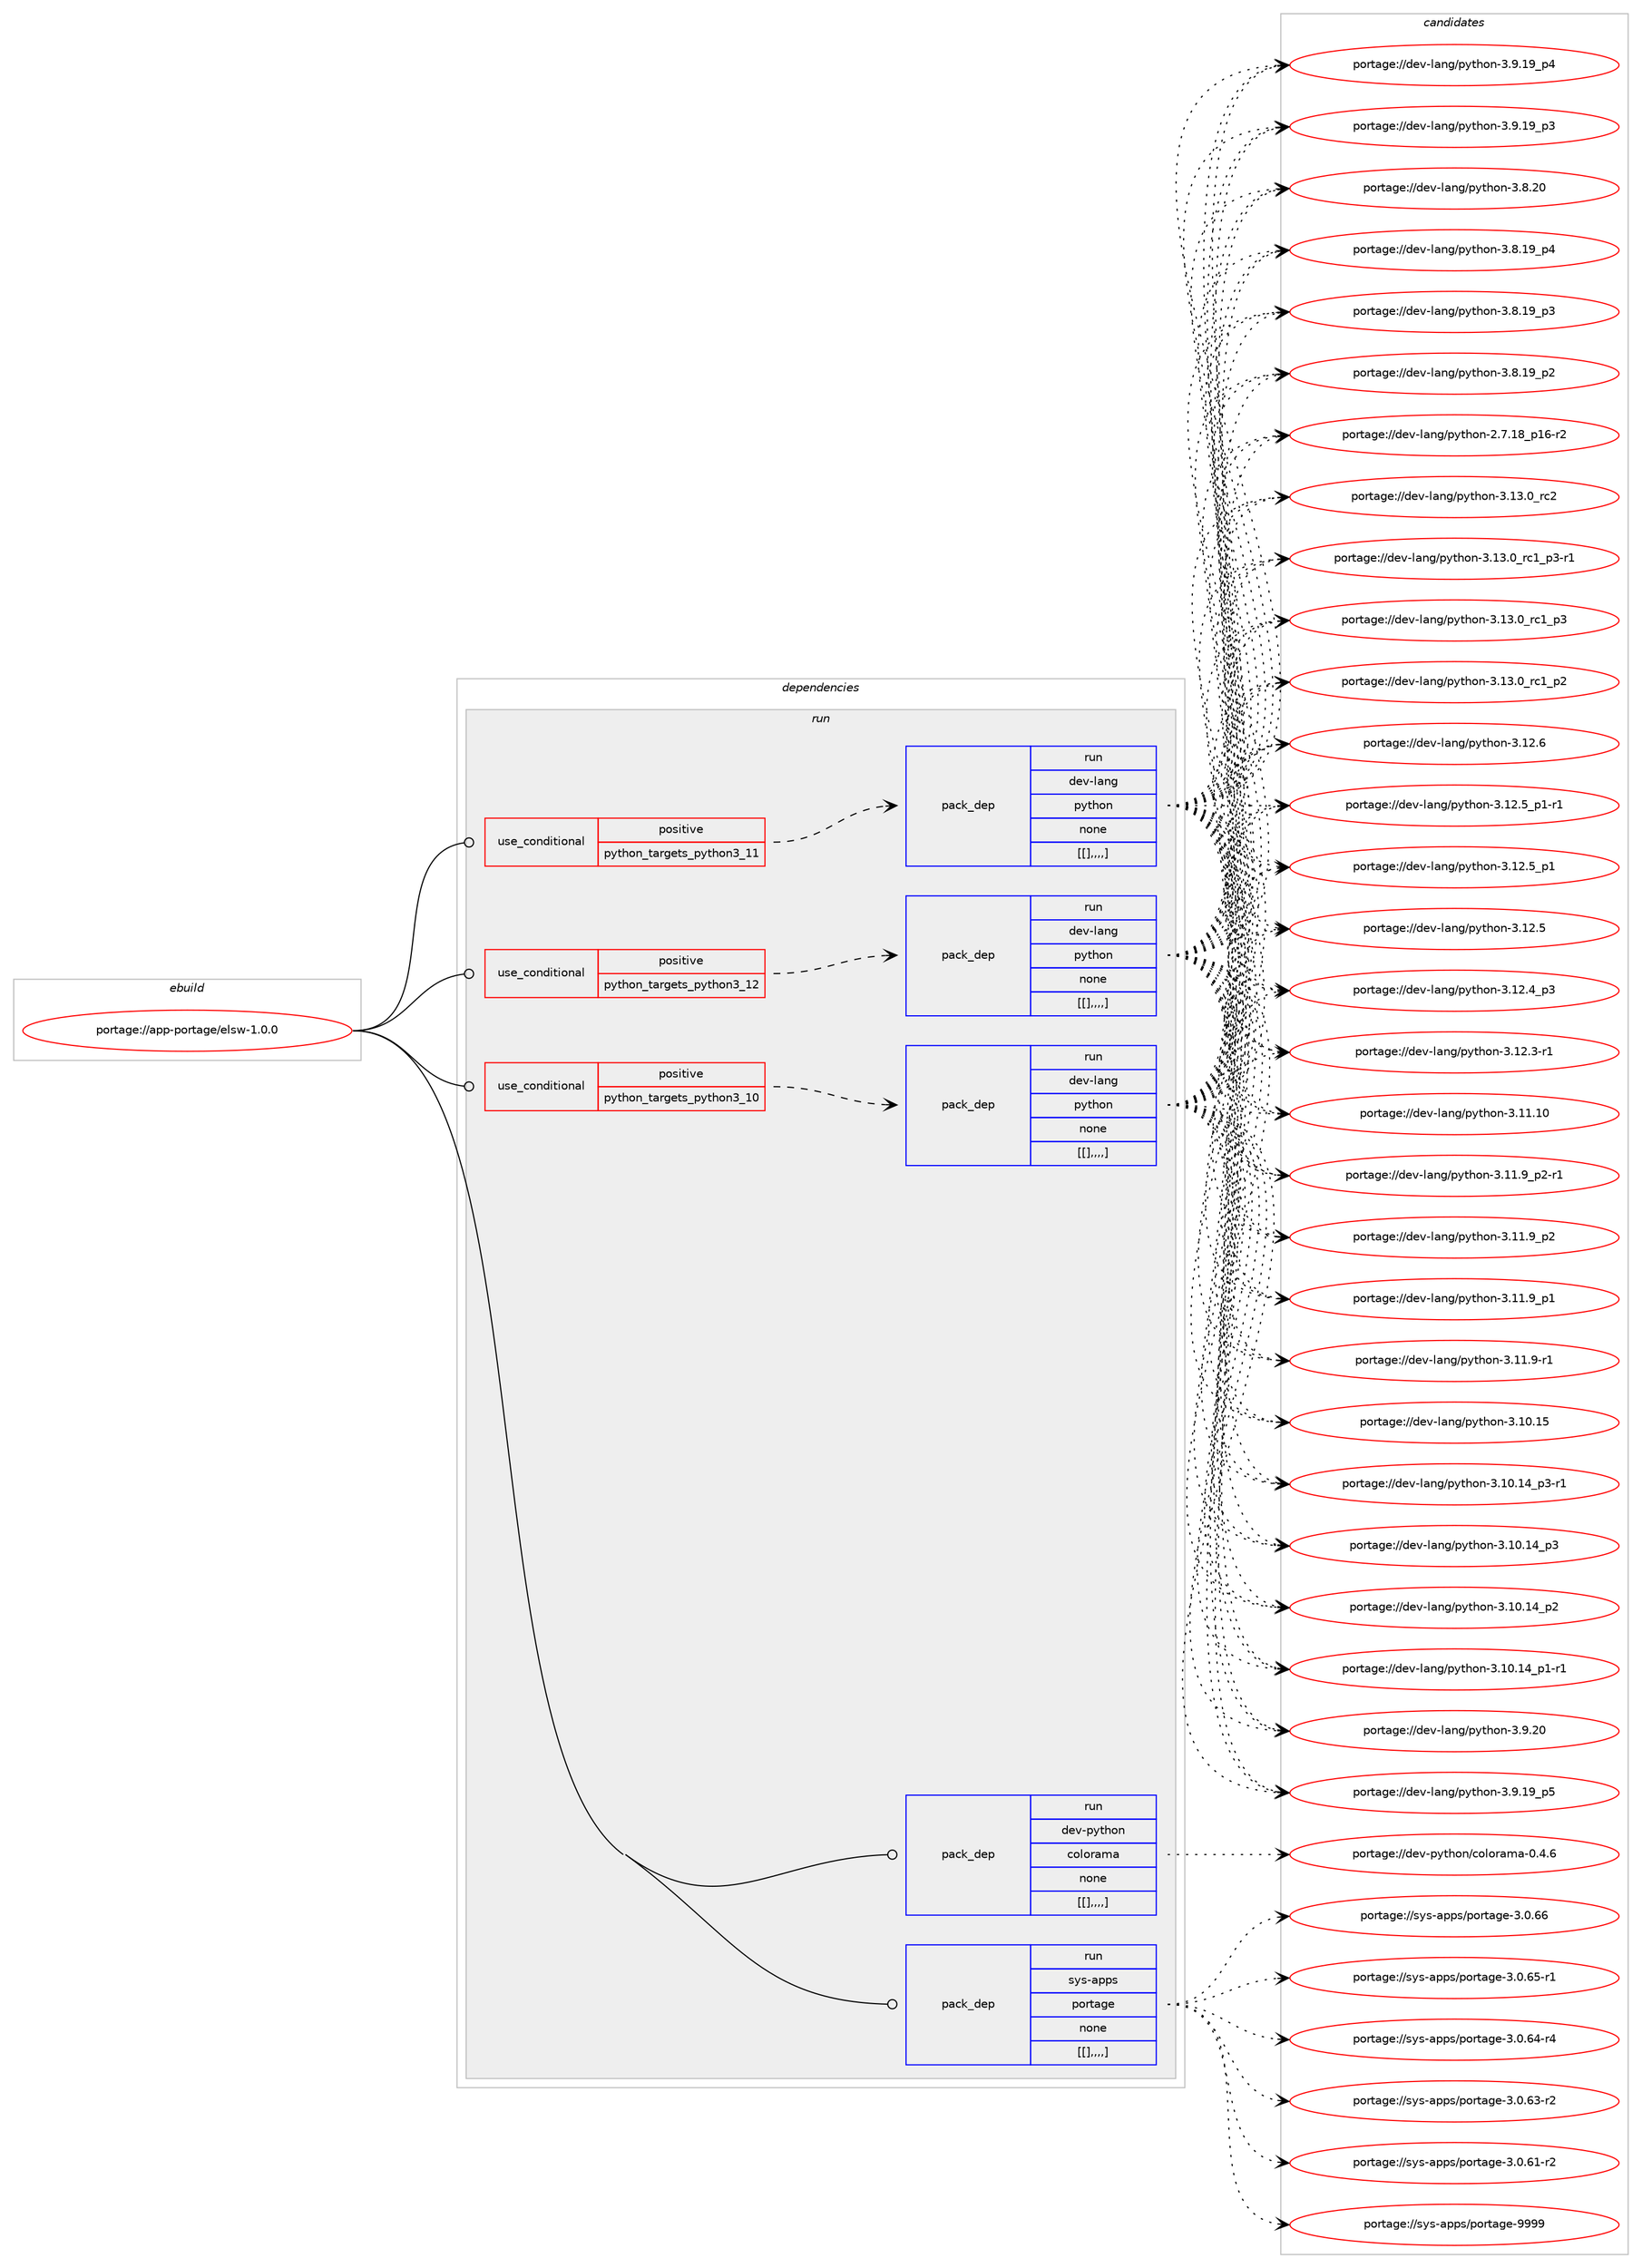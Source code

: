 digraph prolog {

# *************
# Graph options
# *************

newrank=true;
concentrate=true;
compound=true;
graph [rankdir=LR,fontname=Helvetica,fontsize=10,ranksep=1.5];#, ranksep=2.5, nodesep=0.2];
edge  [arrowhead=vee];
node  [fontname=Helvetica,fontsize=10];

# **********
# The ebuild
# **********

subgraph cluster_leftcol {
color=gray;
label=<<i>ebuild</i>>;
id [label="portage://app-portage/elsw-1.0.0", color=red, width=4, href="../app-portage/elsw-1.0.0.svg"];
}

# ****************
# The dependencies
# ****************

subgraph cluster_midcol {
color=gray;
label=<<i>dependencies</i>>;
subgraph cluster_compile {
fillcolor="#eeeeee";
style=filled;
label=<<i>compile</i>>;
}
subgraph cluster_compileandrun {
fillcolor="#eeeeee";
style=filled;
label=<<i>compile and run</i>>;
}
subgraph cluster_run {
fillcolor="#eeeeee";
style=filled;
label=<<i>run</i>>;
subgraph cond14179 {
dependency50857 [label=<<TABLE BORDER="0" CELLBORDER="1" CELLSPACING="0" CELLPADDING="4"><TR><TD ROWSPAN="3" CELLPADDING="10">use_conditional</TD></TR><TR><TD>positive</TD></TR><TR><TD>python_targets_python3_10</TD></TR></TABLE>>, shape=none, color=red];
subgraph pack36218 {
dependency50858 [label=<<TABLE BORDER="0" CELLBORDER="1" CELLSPACING="0" CELLPADDING="4" WIDTH="220"><TR><TD ROWSPAN="6" CELLPADDING="30">pack_dep</TD></TR><TR><TD WIDTH="110">run</TD></TR><TR><TD>dev-lang</TD></TR><TR><TD>python</TD></TR><TR><TD>none</TD></TR><TR><TD>[[],,,,]</TD></TR></TABLE>>, shape=none, color=blue];
}
dependency50857:e -> dependency50858:w [weight=20,style="dashed",arrowhead="vee"];
}
id:e -> dependency50857:w [weight=20,style="solid",arrowhead="odot"];
subgraph cond14180 {
dependency50859 [label=<<TABLE BORDER="0" CELLBORDER="1" CELLSPACING="0" CELLPADDING="4"><TR><TD ROWSPAN="3" CELLPADDING="10">use_conditional</TD></TR><TR><TD>positive</TD></TR><TR><TD>python_targets_python3_11</TD></TR></TABLE>>, shape=none, color=red];
subgraph pack36219 {
dependency50860 [label=<<TABLE BORDER="0" CELLBORDER="1" CELLSPACING="0" CELLPADDING="4" WIDTH="220"><TR><TD ROWSPAN="6" CELLPADDING="30">pack_dep</TD></TR><TR><TD WIDTH="110">run</TD></TR><TR><TD>dev-lang</TD></TR><TR><TD>python</TD></TR><TR><TD>none</TD></TR><TR><TD>[[],,,,]</TD></TR></TABLE>>, shape=none, color=blue];
}
dependency50859:e -> dependency50860:w [weight=20,style="dashed",arrowhead="vee"];
}
id:e -> dependency50859:w [weight=20,style="solid",arrowhead="odot"];
subgraph cond14181 {
dependency50861 [label=<<TABLE BORDER="0" CELLBORDER="1" CELLSPACING="0" CELLPADDING="4"><TR><TD ROWSPAN="3" CELLPADDING="10">use_conditional</TD></TR><TR><TD>positive</TD></TR><TR><TD>python_targets_python3_12</TD></TR></TABLE>>, shape=none, color=red];
subgraph pack36220 {
dependency50862 [label=<<TABLE BORDER="0" CELLBORDER="1" CELLSPACING="0" CELLPADDING="4" WIDTH="220"><TR><TD ROWSPAN="6" CELLPADDING="30">pack_dep</TD></TR><TR><TD WIDTH="110">run</TD></TR><TR><TD>dev-lang</TD></TR><TR><TD>python</TD></TR><TR><TD>none</TD></TR><TR><TD>[[],,,,]</TD></TR></TABLE>>, shape=none, color=blue];
}
dependency50861:e -> dependency50862:w [weight=20,style="dashed",arrowhead="vee"];
}
id:e -> dependency50861:w [weight=20,style="solid",arrowhead="odot"];
subgraph pack36221 {
dependency50863 [label=<<TABLE BORDER="0" CELLBORDER="1" CELLSPACING="0" CELLPADDING="4" WIDTH="220"><TR><TD ROWSPAN="6" CELLPADDING="30">pack_dep</TD></TR><TR><TD WIDTH="110">run</TD></TR><TR><TD>dev-python</TD></TR><TR><TD>colorama</TD></TR><TR><TD>none</TD></TR><TR><TD>[[],,,,]</TD></TR></TABLE>>, shape=none, color=blue];
}
id:e -> dependency50863:w [weight=20,style="solid",arrowhead="odot"];
subgraph pack36222 {
dependency50864 [label=<<TABLE BORDER="0" CELLBORDER="1" CELLSPACING="0" CELLPADDING="4" WIDTH="220"><TR><TD ROWSPAN="6" CELLPADDING="30">pack_dep</TD></TR><TR><TD WIDTH="110">run</TD></TR><TR><TD>sys-apps</TD></TR><TR><TD>portage</TD></TR><TR><TD>none</TD></TR><TR><TD>[[],,,,]</TD></TR></TABLE>>, shape=none, color=blue];
}
id:e -> dependency50864:w [weight=20,style="solid",arrowhead="odot"];
}
}

# **************
# The candidates
# **************

subgraph cluster_choices {
rank=same;
color=gray;
label=<<i>candidates</i>>;

subgraph choice36218 {
color=black;
nodesep=1;
choice10010111845108971101034711212111610411111045514649514648951149950 [label="portage://dev-lang/python-3.13.0_rc2", color=red, width=4,href="../dev-lang/python-3.13.0_rc2.svg"];
choice1001011184510897110103471121211161041111104551464951464895114994995112514511449 [label="portage://dev-lang/python-3.13.0_rc1_p3-r1", color=red, width=4,href="../dev-lang/python-3.13.0_rc1_p3-r1.svg"];
choice100101118451089711010347112121116104111110455146495146489511499499511251 [label="portage://dev-lang/python-3.13.0_rc1_p3", color=red, width=4,href="../dev-lang/python-3.13.0_rc1_p3.svg"];
choice100101118451089711010347112121116104111110455146495146489511499499511250 [label="portage://dev-lang/python-3.13.0_rc1_p2", color=red, width=4,href="../dev-lang/python-3.13.0_rc1_p2.svg"];
choice10010111845108971101034711212111610411111045514649504654 [label="portage://dev-lang/python-3.12.6", color=red, width=4,href="../dev-lang/python-3.12.6.svg"];
choice1001011184510897110103471121211161041111104551464950465395112494511449 [label="portage://dev-lang/python-3.12.5_p1-r1", color=red, width=4,href="../dev-lang/python-3.12.5_p1-r1.svg"];
choice100101118451089711010347112121116104111110455146495046539511249 [label="portage://dev-lang/python-3.12.5_p1", color=red, width=4,href="../dev-lang/python-3.12.5_p1.svg"];
choice10010111845108971101034711212111610411111045514649504653 [label="portage://dev-lang/python-3.12.5", color=red, width=4,href="../dev-lang/python-3.12.5.svg"];
choice100101118451089711010347112121116104111110455146495046529511251 [label="portage://dev-lang/python-3.12.4_p3", color=red, width=4,href="../dev-lang/python-3.12.4_p3.svg"];
choice100101118451089711010347112121116104111110455146495046514511449 [label="portage://dev-lang/python-3.12.3-r1", color=red, width=4,href="../dev-lang/python-3.12.3-r1.svg"];
choice1001011184510897110103471121211161041111104551464949464948 [label="portage://dev-lang/python-3.11.10", color=red, width=4,href="../dev-lang/python-3.11.10.svg"];
choice1001011184510897110103471121211161041111104551464949465795112504511449 [label="portage://dev-lang/python-3.11.9_p2-r1", color=red, width=4,href="../dev-lang/python-3.11.9_p2-r1.svg"];
choice100101118451089711010347112121116104111110455146494946579511250 [label="portage://dev-lang/python-3.11.9_p2", color=red, width=4,href="../dev-lang/python-3.11.9_p2.svg"];
choice100101118451089711010347112121116104111110455146494946579511249 [label="portage://dev-lang/python-3.11.9_p1", color=red, width=4,href="../dev-lang/python-3.11.9_p1.svg"];
choice100101118451089711010347112121116104111110455146494946574511449 [label="portage://dev-lang/python-3.11.9-r1", color=red, width=4,href="../dev-lang/python-3.11.9-r1.svg"];
choice1001011184510897110103471121211161041111104551464948464953 [label="portage://dev-lang/python-3.10.15", color=red, width=4,href="../dev-lang/python-3.10.15.svg"];
choice100101118451089711010347112121116104111110455146494846495295112514511449 [label="portage://dev-lang/python-3.10.14_p3-r1", color=red, width=4,href="../dev-lang/python-3.10.14_p3-r1.svg"];
choice10010111845108971101034711212111610411111045514649484649529511251 [label="portage://dev-lang/python-3.10.14_p3", color=red, width=4,href="../dev-lang/python-3.10.14_p3.svg"];
choice10010111845108971101034711212111610411111045514649484649529511250 [label="portage://dev-lang/python-3.10.14_p2", color=red, width=4,href="../dev-lang/python-3.10.14_p2.svg"];
choice100101118451089711010347112121116104111110455146494846495295112494511449 [label="portage://dev-lang/python-3.10.14_p1-r1", color=red, width=4,href="../dev-lang/python-3.10.14_p1-r1.svg"];
choice10010111845108971101034711212111610411111045514657465048 [label="portage://dev-lang/python-3.9.20", color=red, width=4,href="../dev-lang/python-3.9.20.svg"];
choice100101118451089711010347112121116104111110455146574649579511253 [label="portage://dev-lang/python-3.9.19_p5", color=red, width=4,href="../dev-lang/python-3.9.19_p5.svg"];
choice100101118451089711010347112121116104111110455146574649579511252 [label="portage://dev-lang/python-3.9.19_p4", color=red, width=4,href="../dev-lang/python-3.9.19_p4.svg"];
choice100101118451089711010347112121116104111110455146574649579511251 [label="portage://dev-lang/python-3.9.19_p3", color=red, width=4,href="../dev-lang/python-3.9.19_p3.svg"];
choice10010111845108971101034711212111610411111045514656465048 [label="portage://dev-lang/python-3.8.20", color=red, width=4,href="../dev-lang/python-3.8.20.svg"];
choice100101118451089711010347112121116104111110455146564649579511252 [label="portage://dev-lang/python-3.8.19_p4", color=red, width=4,href="../dev-lang/python-3.8.19_p4.svg"];
choice100101118451089711010347112121116104111110455146564649579511251 [label="portage://dev-lang/python-3.8.19_p3", color=red, width=4,href="../dev-lang/python-3.8.19_p3.svg"];
choice100101118451089711010347112121116104111110455146564649579511250 [label="portage://dev-lang/python-3.8.19_p2", color=red, width=4,href="../dev-lang/python-3.8.19_p2.svg"];
choice100101118451089711010347112121116104111110455046554649569511249544511450 [label="portage://dev-lang/python-2.7.18_p16-r2", color=red, width=4,href="../dev-lang/python-2.7.18_p16-r2.svg"];
dependency50858:e -> choice10010111845108971101034711212111610411111045514649514648951149950:w [style=dotted,weight="100"];
dependency50858:e -> choice1001011184510897110103471121211161041111104551464951464895114994995112514511449:w [style=dotted,weight="100"];
dependency50858:e -> choice100101118451089711010347112121116104111110455146495146489511499499511251:w [style=dotted,weight="100"];
dependency50858:e -> choice100101118451089711010347112121116104111110455146495146489511499499511250:w [style=dotted,weight="100"];
dependency50858:e -> choice10010111845108971101034711212111610411111045514649504654:w [style=dotted,weight="100"];
dependency50858:e -> choice1001011184510897110103471121211161041111104551464950465395112494511449:w [style=dotted,weight="100"];
dependency50858:e -> choice100101118451089711010347112121116104111110455146495046539511249:w [style=dotted,weight="100"];
dependency50858:e -> choice10010111845108971101034711212111610411111045514649504653:w [style=dotted,weight="100"];
dependency50858:e -> choice100101118451089711010347112121116104111110455146495046529511251:w [style=dotted,weight="100"];
dependency50858:e -> choice100101118451089711010347112121116104111110455146495046514511449:w [style=dotted,weight="100"];
dependency50858:e -> choice1001011184510897110103471121211161041111104551464949464948:w [style=dotted,weight="100"];
dependency50858:e -> choice1001011184510897110103471121211161041111104551464949465795112504511449:w [style=dotted,weight="100"];
dependency50858:e -> choice100101118451089711010347112121116104111110455146494946579511250:w [style=dotted,weight="100"];
dependency50858:e -> choice100101118451089711010347112121116104111110455146494946579511249:w [style=dotted,weight="100"];
dependency50858:e -> choice100101118451089711010347112121116104111110455146494946574511449:w [style=dotted,weight="100"];
dependency50858:e -> choice1001011184510897110103471121211161041111104551464948464953:w [style=dotted,weight="100"];
dependency50858:e -> choice100101118451089711010347112121116104111110455146494846495295112514511449:w [style=dotted,weight="100"];
dependency50858:e -> choice10010111845108971101034711212111610411111045514649484649529511251:w [style=dotted,weight="100"];
dependency50858:e -> choice10010111845108971101034711212111610411111045514649484649529511250:w [style=dotted,weight="100"];
dependency50858:e -> choice100101118451089711010347112121116104111110455146494846495295112494511449:w [style=dotted,weight="100"];
dependency50858:e -> choice10010111845108971101034711212111610411111045514657465048:w [style=dotted,weight="100"];
dependency50858:e -> choice100101118451089711010347112121116104111110455146574649579511253:w [style=dotted,weight="100"];
dependency50858:e -> choice100101118451089711010347112121116104111110455146574649579511252:w [style=dotted,weight="100"];
dependency50858:e -> choice100101118451089711010347112121116104111110455146574649579511251:w [style=dotted,weight="100"];
dependency50858:e -> choice10010111845108971101034711212111610411111045514656465048:w [style=dotted,weight="100"];
dependency50858:e -> choice100101118451089711010347112121116104111110455146564649579511252:w [style=dotted,weight="100"];
dependency50858:e -> choice100101118451089711010347112121116104111110455146564649579511251:w [style=dotted,weight="100"];
dependency50858:e -> choice100101118451089711010347112121116104111110455146564649579511250:w [style=dotted,weight="100"];
dependency50858:e -> choice100101118451089711010347112121116104111110455046554649569511249544511450:w [style=dotted,weight="100"];
}
subgraph choice36219 {
color=black;
nodesep=1;
choice10010111845108971101034711212111610411111045514649514648951149950 [label="portage://dev-lang/python-3.13.0_rc2", color=red, width=4,href="../dev-lang/python-3.13.0_rc2.svg"];
choice1001011184510897110103471121211161041111104551464951464895114994995112514511449 [label="portage://dev-lang/python-3.13.0_rc1_p3-r1", color=red, width=4,href="../dev-lang/python-3.13.0_rc1_p3-r1.svg"];
choice100101118451089711010347112121116104111110455146495146489511499499511251 [label="portage://dev-lang/python-3.13.0_rc1_p3", color=red, width=4,href="../dev-lang/python-3.13.0_rc1_p3.svg"];
choice100101118451089711010347112121116104111110455146495146489511499499511250 [label="portage://dev-lang/python-3.13.0_rc1_p2", color=red, width=4,href="../dev-lang/python-3.13.0_rc1_p2.svg"];
choice10010111845108971101034711212111610411111045514649504654 [label="portage://dev-lang/python-3.12.6", color=red, width=4,href="../dev-lang/python-3.12.6.svg"];
choice1001011184510897110103471121211161041111104551464950465395112494511449 [label="portage://dev-lang/python-3.12.5_p1-r1", color=red, width=4,href="../dev-lang/python-3.12.5_p1-r1.svg"];
choice100101118451089711010347112121116104111110455146495046539511249 [label="portage://dev-lang/python-3.12.5_p1", color=red, width=4,href="../dev-lang/python-3.12.5_p1.svg"];
choice10010111845108971101034711212111610411111045514649504653 [label="portage://dev-lang/python-3.12.5", color=red, width=4,href="../dev-lang/python-3.12.5.svg"];
choice100101118451089711010347112121116104111110455146495046529511251 [label="portage://dev-lang/python-3.12.4_p3", color=red, width=4,href="../dev-lang/python-3.12.4_p3.svg"];
choice100101118451089711010347112121116104111110455146495046514511449 [label="portage://dev-lang/python-3.12.3-r1", color=red, width=4,href="../dev-lang/python-3.12.3-r1.svg"];
choice1001011184510897110103471121211161041111104551464949464948 [label="portage://dev-lang/python-3.11.10", color=red, width=4,href="../dev-lang/python-3.11.10.svg"];
choice1001011184510897110103471121211161041111104551464949465795112504511449 [label="portage://dev-lang/python-3.11.9_p2-r1", color=red, width=4,href="../dev-lang/python-3.11.9_p2-r1.svg"];
choice100101118451089711010347112121116104111110455146494946579511250 [label="portage://dev-lang/python-3.11.9_p2", color=red, width=4,href="../dev-lang/python-3.11.9_p2.svg"];
choice100101118451089711010347112121116104111110455146494946579511249 [label="portage://dev-lang/python-3.11.9_p1", color=red, width=4,href="../dev-lang/python-3.11.9_p1.svg"];
choice100101118451089711010347112121116104111110455146494946574511449 [label="portage://dev-lang/python-3.11.9-r1", color=red, width=4,href="../dev-lang/python-3.11.9-r1.svg"];
choice1001011184510897110103471121211161041111104551464948464953 [label="portage://dev-lang/python-3.10.15", color=red, width=4,href="../dev-lang/python-3.10.15.svg"];
choice100101118451089711010347112121116104111110455146494846495295112514511449 [label="portage://dev-lang/python-3.10.14_p3-r1", color=red, width=4,href="../dev-lang/python-3.10.14_p3-r1.svg"];
choice10010111845108971101034711212111610411111045514649484649529511251 [label="portage://dev-lang/python-3.10.14_p3", color=red, width=4,href="../dev-lang/python-3.10.14_p3.svg"];
choice10010111845108971101034711212111610411111045514649484649529511250 [label="portage://dev-lang/python-3.10.14_p2", color=red, width=4,href="../dev-lang/python-3.10.14_p2.svg"];
choice100101118451089711010347112121116104111110455146494846495295112494511449 [label="portage://dev-lang/python-3.10.14_p1-r1", color=red, width=4,href="../dev-lang/python-3.10.14_p1-r1.svg"];
choice10010111845108971101034711212111610411111045514657465048 [label="portage://dev-lang/python-3.9.20", color=red, width=4,href="../dev-lang/python-3.9.20.svg"];
choice100101118451089711010347112121116104111110455146574649579511253 [label="portage://dev-lang/python-3.9.19_p5", color=red, width=4,href="../dev-lang/python-3.9.19_p5.svg"];
choice100101118451089711010347112121116104111110455146574649579511252 [label="portage://dev-lang/python-3.9.19_p4", color=red, width=4,href="../dev-lang/python-3.9.19_p4.svg"];
choice100101118451089711010347112121116104111110455146574649579511251 [label="portage://dev-lang/python-3.9.19_p3", color=red, width=4,href="../dev-lang/python-3.9.19_p3.svg"];
choice10010111845108971101034711212111610411111045514656465048 [label="portage://dev-lang/python-3.8.20", color=red, width=4,href="../dev-lang/python-3.8.20.svg"];
choice100101118451089711010347112121116104111110455146564649579511252 [label="portage://dev-lang/python-3.8.19_p4", color=red, width=4,href="../dev-lang/python-3.8.19_p4.svg"];
choice100101118451089711010347112121116104111110455146564649579511251 [label="portage://dev-lang/python-3.8.19_p3", color=red, width=4,href="../dev-lang/python-3.8.19_p3.svg"];
choice100101118451089711010347112121116104111110455146564649579511250 [label="portage://dev-lang/python-3.8.19_p2", color=red, width=4,href="../dev-lang/python-3.8.19_p2.svg"];
choice100101118451089711010347112121116104111110455046554649569511249544511450 [label="portage://dev-lang/python-2.7.18_p16-r2", color=red, width=4,href="../dev-lang/python-2.7.18_p16-r2.svg"];
dependency50860:e -> choice10010111845108971101034711212111610411111045514649514648951149950:w [style=dotted,weight="100"];
dependency50860:e -> choice1001011184510897110103471121211161041111104551464951464895114994995112514511449:w [style=dotted,weight="100"];
dependency50860:e -> choice100101118451089711010347112121116104111110455146495146489511499499511251:w [style=dotted,weight="100"];
dependency50860:e -> choice100101118451089711010347112121116104111110455146495146489511499499511250:w [style=dotted,weight="100"];
dependency50860:e -> choice10010111845108971101034711212111610411111045514649504654:w [style=dotted,weight="100"];
dependency50860:e -> choice1001011184510897110103471121211161041111104551464950465395112494511449:w [style=dotted,weight="100"];
dependency50860:e -> choice100101118451089711010347112121116104111110455146495046539511249:w [style=dotted,weight="100"];
dependency50860:e -> choice10010111845108971101034711212111610411111045514649504653:w [style=dotted,weight="100"];
dependency50860:e -> choice100101118451089711010347112121116104111110455146495046529511251:w [style=dotted,weight="100"];
dependency50860:e -> choice100101118451089711010347112121116104111110455146495046514511449:w [style=dotted,weight="100"];
dependency50860:e -> choice1001011184510897110103471121211161041111104551464949464948:w [style=dotted,weight="100"];
dependency50860:e -> choice1001011184510897110103471121211161041111104551464949465795112504511449:w [style=dotted,weight="100"];
dependency50860:e -> choice100101118451089711010347112121116104111110455146494946579511250:w [style=dotted,weight="100"];
dependency50860:e -> choice100101118451089711010347112121116104111110455146494946579511249:w [style=dotted,weight="100"];
dependency50860:e -> choice100101118451089711010347112121116104111110455146494946574511449:w [style=dotted,weight="100"];
dependency50860:e -> choice1001011184510897110103471121211161041111104551464948464953:w [style=dotted,weight="100"];
dependency50860:e -> choice100101118451089711010347112121116104111110455146494846495295112514511449:w [style=dotted,weight="100"];
dependency50860:e -> choice10010111845108971101034711212111610411111045514649484649529511251:w [style=dotted,weight="100"];
dependency50860:e -> choice10010111845108971101034711212111610411111045514649484649529511250:w [style=dotted,weight="100"];
dependency50860:e -> choice100101118451089711010347112121116104111110455146494846495295112494511449:w [style=dotted,weight="100"];
dependency50860:e -> choice10010111845108971101034711212111610411111045514657465048:w [style=dotted,weight="100"];
dependency50860:e -> choice100101118451089711010347112121116104111110455146574649579511253:w [style=dotted,weight="100"];
dependency50860:e -> choice100101118451089711010347112121116104111110455146574649579511252:w [style=dotted,weight="100"];
dependency50860:e -> choice100101118451089711010347112121116104111110455146574649579511251:w [style=dotted,weight="100"];
dependency50860:e -> choice10010111845108971101034711212111610411111045514656465048:w [style=dotted,weight="100"];
dependency50860:e -> choice100101118451089711010347112121116104111110455146564649579511252:w [style=dotted,weight="100"];
dependency50860:e -> choice100101118451089711010347112121116104111110455146564649579511251:w [style=dotted,weight="100"];
dependency50860:e -> choice100101118451089711010347112121116104111110455146564649579511250:w [style=dotted,weight="100"];
dependency50860:e -> choice100101118451089711010347112121116104111110455046554649569511249544511450:w [style=dotted,weight="100"];
}
subgraph choice36220 {
color=black;
nodesep=1;
choice10010111845108971101034711212111610411111045514649514648951149950 [label="portage://dev-lang/python-3.13.0_rc2", color=red, width=4,href="../dev-lang/python-3.13.0_rc2.svg"];
choice1001011184510897110103471121211161041111104551464951464895114994995112514511449 [label="portage://dev-lang/python-3.13.0_rc1_p3-r1", color=red, width=4,href="../dev-lang/python-3.13.0_rc1_p3-r1.svg"];
choice100101118451089711010347112121116104111110455146495146489511499499511251 [label="portage://dev-lang/python-3.13.0_rc1_p3", color=red, width=4,href="../dev-lang/python-3.13.0_rc1_p3.svg"];
choice100101118451089711010347112121116104111110455146495146489511499499511250 [label="portage://dev-lang/python-3.13.0_rc1_p2", color=red, width=4,href="../dev-lang/python-3.13.0_rc1_p2.svg"];
choice10010111845108971101034711212111610411111045514649504654 [label="portage://dev-lang/python-3.12.6", color=red, width=4,href="../dev-lang/python-3.12.6.svg"];
choice1001011184510897110103471121211161041111104551464950465395112494511449 [label="portage://dev-lang/python-3.12.5_p1-r1", color=red, width=4,href="../dev-lang/python-3.12.5_p1-r1.svg"];
choice100101118451089711010347112121116104111110455146495046539511249 [label="portage://dev-lang/python-3.12.5_p1", color=red, width=4,href="../dev-lang/python-3.12.5_p1.svg"];
choice10010111845108971101034711212111610411111045514649504653 [label="portage://dev-lang/python-3.12.5", color=red, width=4,href="../dev-lang/python-3.12.5.svg"];
choice100101118451089711010347112121116104111110455146495046529511251 [label="portage://dev-lang/python-3.12.4_p3", color=red, width=4,href="../dev-lang/python-3.12.4_p3.svg"];
choice100101118451089711010347112121116104111110455146495046514511449 [label="portage://dev-lang/python-3.12.3-r1", color=red, width=4,href="../dev-lang/python-3.12.3-r1.svg"];
choice1001011184510897110103471121211161041111104551464949464948 [label="portage://dev-lang/python-3.11.10", color=red, width=4,href="../dev-lang/python-3.11.10.svg"];
choice1001011184510897110103471121211161041111104551464949465795112504511449 [label="portage://dev-lang/python-3.11.9_p2-r1", color=red, width=4,href="../dev-lang/python-3.11.9_p2-r1.svg"];
choice100101118451089711010347112121116104111110455146494946579511250 [label="portage://dev-lang/python-3.11.9_p2", color=red, width=4,href="../dev-lang/python-3.11.9_p2.svg"];
choice100101118451089711010347112121116104111110455146494946579511249 [label="portage://dev-lang/python-3.11.9_p1", color=red, width=4,href="../dev-lang/python-3.11.9_p1.svg"];
choice100101118451089711010347112121116104111110455146494946574511449 [label="portage://dev-lang/python-3.11.9-r1", color=red, width=4,href="../dev-lang/python-3.11.9-r1.svg"];
choice1001011184510897110103471121211161041111104551464948464953 [label="portage://dev-lang/python-3.10.15", color=red, width=4,href="../dev-lang/python-3.10.15.svg"];
choice100101118451089711010347112121116104111110455146494846495295112514511449 [label="portage://dev-lang/python-3.10.14_p3-r1", color=red, width=4,href="../dev-lang/python-3.10.14_p3-r1.svg"];
choice10010111845108971101034711212111610411111045514649484649529511251 [label="portage://dev-lang/python-3.10.14_p3", color=red, width=4,href="../dev-lang/python-3.10.14_p3.svg"];
choice10010111845108971101034711212111610411111045514649484649529511250 [label="portage://dev-lang/python-3.10.14_p2", color=red, width=4,href="../dev-lang/python-3.10.14_p2.svg"];
choice100101118451089711010347112121116104111110455146494846495295112494511449 [label="portage://dev-lang/python-3.10.14_p1-r1", color=red, width=4,href="../dev-lang/python-3.10.14_p1-r1.svg"];
choice10010111845108971101034711212111610411111045514657465048 [label="portage://dev-lang/python-3.9.20", color=red, width=4,href="../dev-lang/python-3.9.20.svg"];
choice100101118451089711010347112121116104111110455146574649579511253 [label="portage://dev-lang/python-3.9.19_p5", color=red, width=4,href="../dev-lang/python-3.9.19_p5.svg"];
choice100101118451089711010347112121116104111110455146574649579511252 [label="portage://dev-lang/python-3.9.19_p4", color=red, width=4,href="../dev-lang/python-3.9.19_p4.svg"];
choice100101118451089711010347112121116104111110455146574649579511251 [label="portage://dev-lang/python-3.9.19_p3", color=red, width=4,href="../dev-lang/python-3.9.19_p3.svg"];
choice10010111845108971101034711212111610411111045514656465048 [label="portage://dev-lang/python-3.8.20", color=red, width=4,href="../dev-lang/python-3.8.20.svg"];
choice100101118451089711010347112121116104111110455146564649579511252 [label="portage://dev-lang/python-3.8.19_p4", color=red, width=4,href="../dev-lang/python-3.8.19_p4.svg"];
choice100101118451089711010347112121116104111110455146564649579511251 [label="portage://dev-lang/python-3.8.19_p3", color=red, width=4,href="../dev-lang/python-3.8.19_p3.svg"];
choice100101118451089711010347112121116104111110455146564649579511250 [label="portage://dev-lang/python-3.8.19_p2", color=red, width=4,href="../dev-lang/python-3.8.19_p2.svg"];
choice100101118451089711010347112121116104111110455046554649569511249544511450 [label="portage://dev-lang/python-2.7.18_p16-r2", color=red, width=4,href="../dev-lang/python-2.7.18_p16-r2.svg"];
dependency50862:e -> choice10010111845108971101034711212111610411111045514649514648951149950:w [style=dotted,weight="100"];
dependency50862:e -> choice1001011184510897110103471121211161041111104551464951464895114994995112514511449:w [style=dotted,weight="100"];
dependency50862:e -> choice100101118451089711010347112121116104111110455146495146489511499499511251:w [style=dotted,weight="100"];
dependency50862:e -> choice100101118451089711010347112121116104111110455146495146489511499499511250:w [style=dotted,weight="100"];
dependency50862:e -> choice10010111845108971101034711212111610411111045514649504654:w [style=dotted,weight="100"];
dependency50862:e -> choice1001011184510897110103471121211161041111104551464950465395112494511449:w [style=dotted,weight="100"];
dependency50862:e -> choice100101118451089711010347112121116104111110455146495046539511249:w [style=dotted,weight="100"];
dependency50862:e -> choice10010111845108971101034711212111610411111045514649504653:w [style=dotted,weight="100"];
dependency50862:e -> choice100101118451089711010347112121116104111110455146495046529511251:w [style=dotted,weight="100"];
dependency50862:e -> choice100101118451089711010347112121116104111110455146495046514511449:w [style=dotted,weight="100"];
dependency50862:e -> choice1001011184510897110103471121211161041111104551464949464948:w [style=dotted,weight="100"];
dependency50862:e -> choice1001011184510897110103471121211161041111104551464949465795112504511449:w [style=dotted,weight="100"];
dependency50862:e -> choice100101118451089711010347112121116104111110455146494946579511250:w [style=dotted,weight="100"];
dependency50862:e -> choice100101118451089711010347112121116104111110455146494946579511249:w [style=dotted,weight="100"];
dependency50862:e -> choice100101118451089711010347112121116104111110455146494946574511449:w [style=dotted,weight="100"];
dependency50862:e -> choice1001011184510897110103471121211161041111104551464948464953:w [style=dotted,weight="100"];
dependency50862:e -> choice100101118451089711010347112121116104111110455146494846495295112514511449:w [style=dotted,weight="100"];
dependency50862:e -> choice10010111845108971101034711212111610411111045514649484649529511251:w [style=dotted,weight="100"];
dependency50862:e -> choice10010111845108971101034711212111610411111045514649484649529511250:w [style=dotted,weight="100"];
dependency50862:e -> choice100101118451089711010347112121116104111110455146494846495295112494511449:w [style=dotted,weight="100"];
dependency50862:e -> choice10010111845108971101034711212111610411111045514657465048:w [style=dotted,weight="100"];
dependency50862:e -> choice100101118451089711010347112121116104111110455146574649579511253:w [style=dotted,weight="100"];
dependency50862:e -> choice100101118451089711010347112121116104111110455146574649579511252:w [style=dotted,weight="100"];
dependency50862:e -> choice100101118451089711010347112121116104111110455146574649579511251:w [style=dotted,weight="100"];
dependency50862:e -> choice10010111845108971101034711212111610411111045514656465048:w [style=dotted,weight="100"];
dependency50862:e -> choice100101118451089711010347112121116104111110455146564649579511252:w [style=dotted,weight="100"];
dependency50862:e -> choice100101118451089711010347112121116104111110455146564649579511251:w [style=dotted,weight="100"];
dependency50862:e -> choice100101118451089711010347112121116104111110455146564649579511250:w [style=dotted,weight="100"];
dependency50862:e -> choice100101118451089711010347112121116104111110455046554649569511249544511450:w [style=dotted,weight="100"];
}
subgraph choice36221 {
color=black;
nodesep=1;
choice1001011184511212111610411111047991111081111149710997454846524654 [label="portage://dev-python/colorama-0.4.6", color=red, width=4,href="../dev-python/colorama-0.4.6.svg"];
dependency50863:e -> choice1001011184511212111610411111047991111081111149710997454846524654:w [style=dotted,weight="100"];
}
subgraph choice36222 {
color=black;
nodesep=1;
choice115121115459711211211547112111114116971031014557575757 [label="portage://sys-apps/portage-9999", color=red, width=4,href="../sys-apps/portage-9999.svg"];
choice1151211154597112112115471121111141169710310145514648465454 [label="portage://sys-apps/portage-3.0.66", color=red, width=4,href="../sys-apps/portage-3.0.66.svg"];
choice11512111545971121121154711211111411697103101455146484654534511449 [label="portage://sys-apps/portage-3.0.65-r1", color=red, width=4,href="../sys-apps/portage-3.0.65-r1.svg"];
choice11512111545971121121154711211111411697103101455146484654524511452 [label="portage://sys-apps/portage-3.0.64-r4", color=red, width=4,href="../sys-apps/portage-3.0.64-r4.svg"];
choice11512111545971121121154711211111411697103101455146484654514511450 [label="portage://sys-apps/portage-3.0.63-r2", color=red, width=4,href="../sys-apps/portage-3.0.63-r2.svg"];
choice11512111545971121121154711211111411697103101455146484654494511450 [label="portage://sys-apps/portage-3.0.61-r2", color=red, width=4,href="../sys-apps/portage-3.0.61-r2.svg"];
dependency50864:e -> choice115121115459711211211547112111114116971031014557575757:w [style=dotted,weight="100"];
dependency50864:e -> choice1151211154597112112115471121111141169710310145514648465454:w [style=dotted,weight="100"];
dependency50864:e -> choice11512111545971121121154711211111411697103101455146484654534511449:w [style=dotted,weight="100"];
dependency50864:e -> choice11512111545971121121154711211111411697103101455146484654524511452:w [style=dotted,weight="100"];
dependency50864:e -> choice11512111545971121121154711211111411697103101455146484654514511450:w [style=dotted,weight="100"];
dependency50864:e -> choice11512111545971121121154711211111411697103101455146484654494511450:w [style=dotted,weight="100"];
}
}

}
